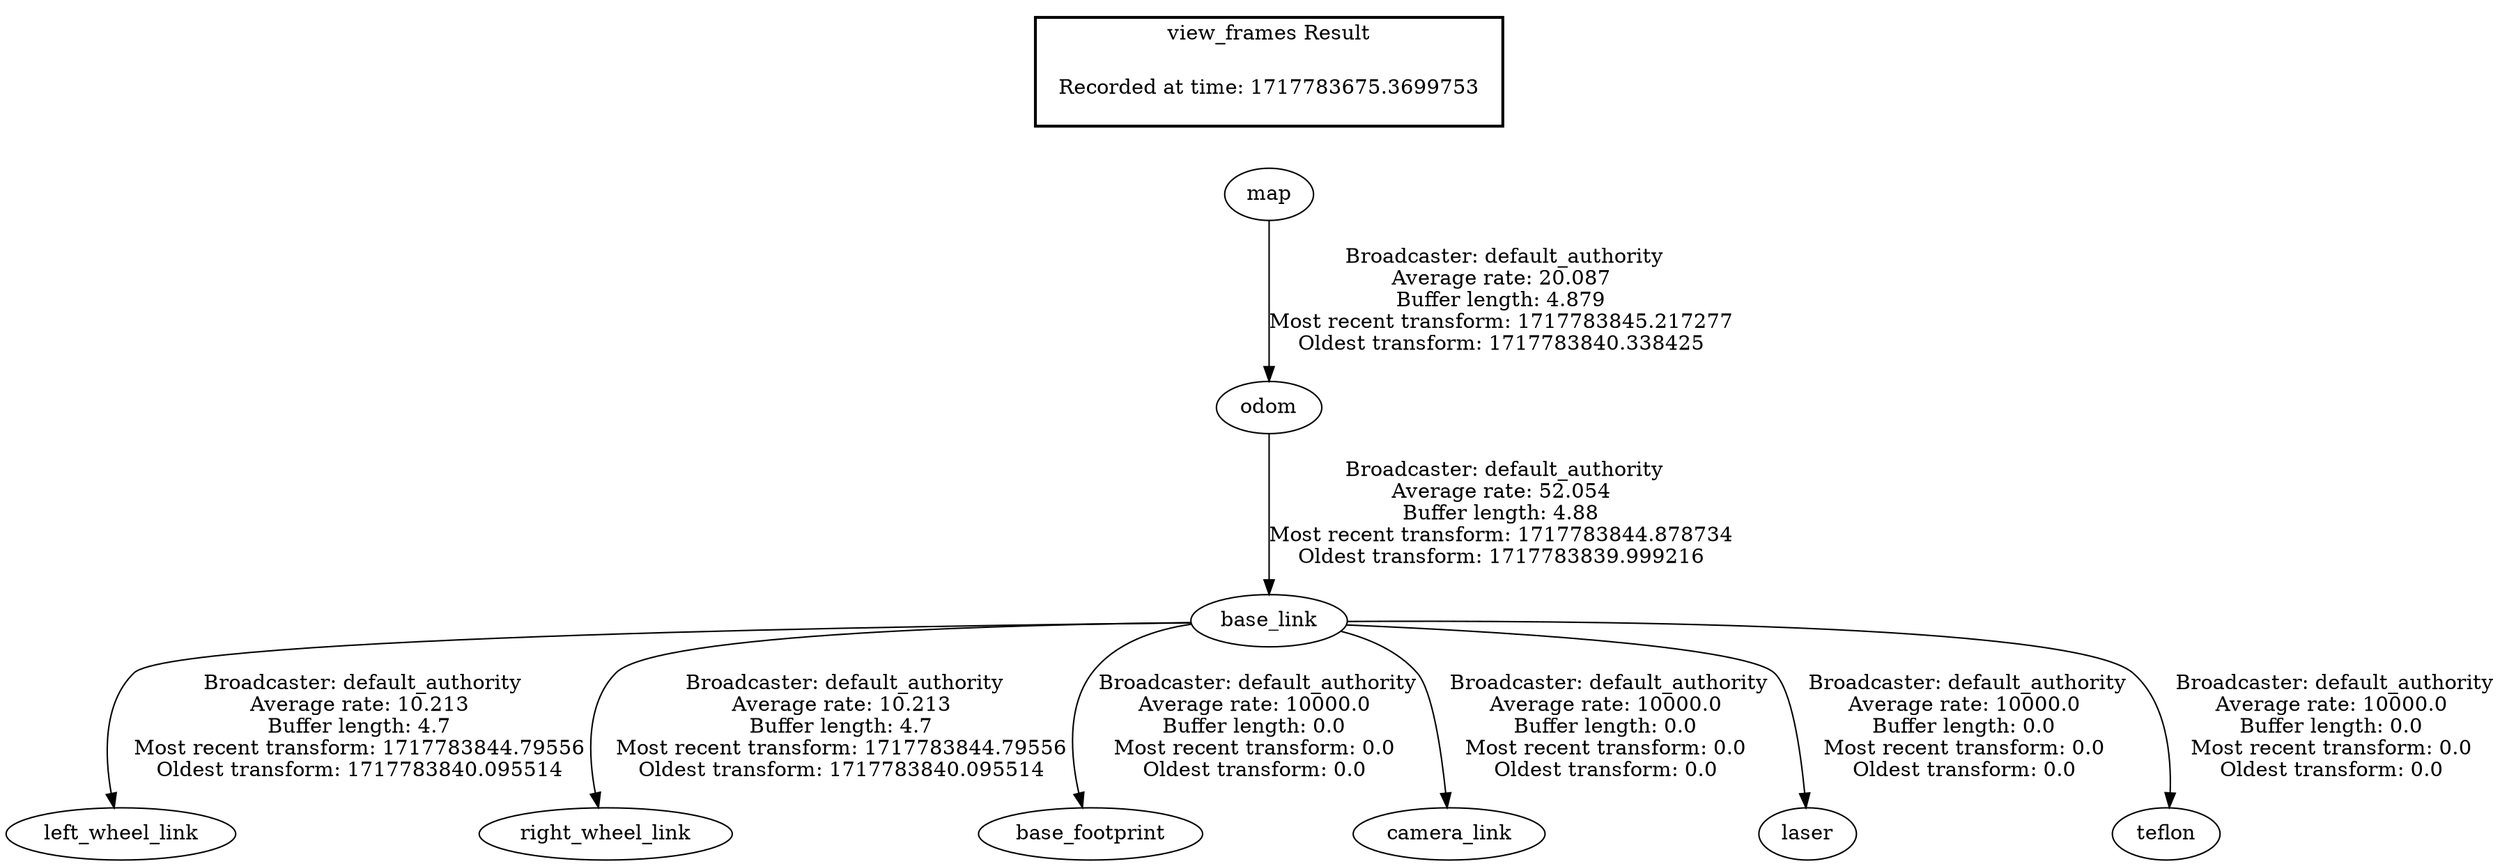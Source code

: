 digraph G {
"map" -> "odom"[label=" Broadcaster: default_authority\nAverage rate: 20.087\nBuffer length: 4.879\nMost recent transform: 1717783845.217277\nOldest transform: 1717783840.338425\n"];
"odom" -> "base_link"[label=" Broadcaster: default_authority\nAverage rate: 52.054\nBuffer length: 4.88\nMost recent transform: 1717783844.878734\nOldest transform: 1717783839.999216\n"];
"base_link" -> "left_wheel_link"[label=" Broadcaster: default_authority\nAverage rate: 10.213\nBuffer length: 4.7\nMost recent transform: 1717783844.79556\nOldest transform: 1717783840.095514\n"];
"base_link" -> "right_wheel_link"[label=" Broadcaster: default_authority\nAverage rate: 10.213\nBuffer length: 4.7\nMost recent transform: 1717783844.79556\nOldest transform: 1717783840.095514\n"];
"base_link" -> "base_footprint"[label=" Broadcaster: default_authority\nAverage rate: 10000.0\nBuffer length: 0.0\nMost recent transform: 0.0\nOldest transform: 0.0\n"];
"base_link" -> "camera_link"[label=" Broadcaster: default_authority\nAverage rate: 10000.0\nBuffer length: 0.0\nMost recent transform: 0.0\nOldest transform: 0.0\n"];
"base_link" -> "laser"[label=" Broadcaster: default_authority\nAverage rate: 10000.0\nBuffer length: 0.0\nMost recent transform: 0.0\nOldest transform: 0.0\n"];
"base_link" -> "teflon"[label=" Broadcaster: default_authority\nAverage rate: 10000.0\nBuffer length: 0.0\nMost recent transform: 0.0\nOldest transform: 0.0\n"];
edge [style=invis];
 subgraph cluster_legend { style=bold; color=black; label ="view_frames Result";
"Recorded at time: 1717783675.3699753"[ shape=plaintext ] ;
}->"map";
}